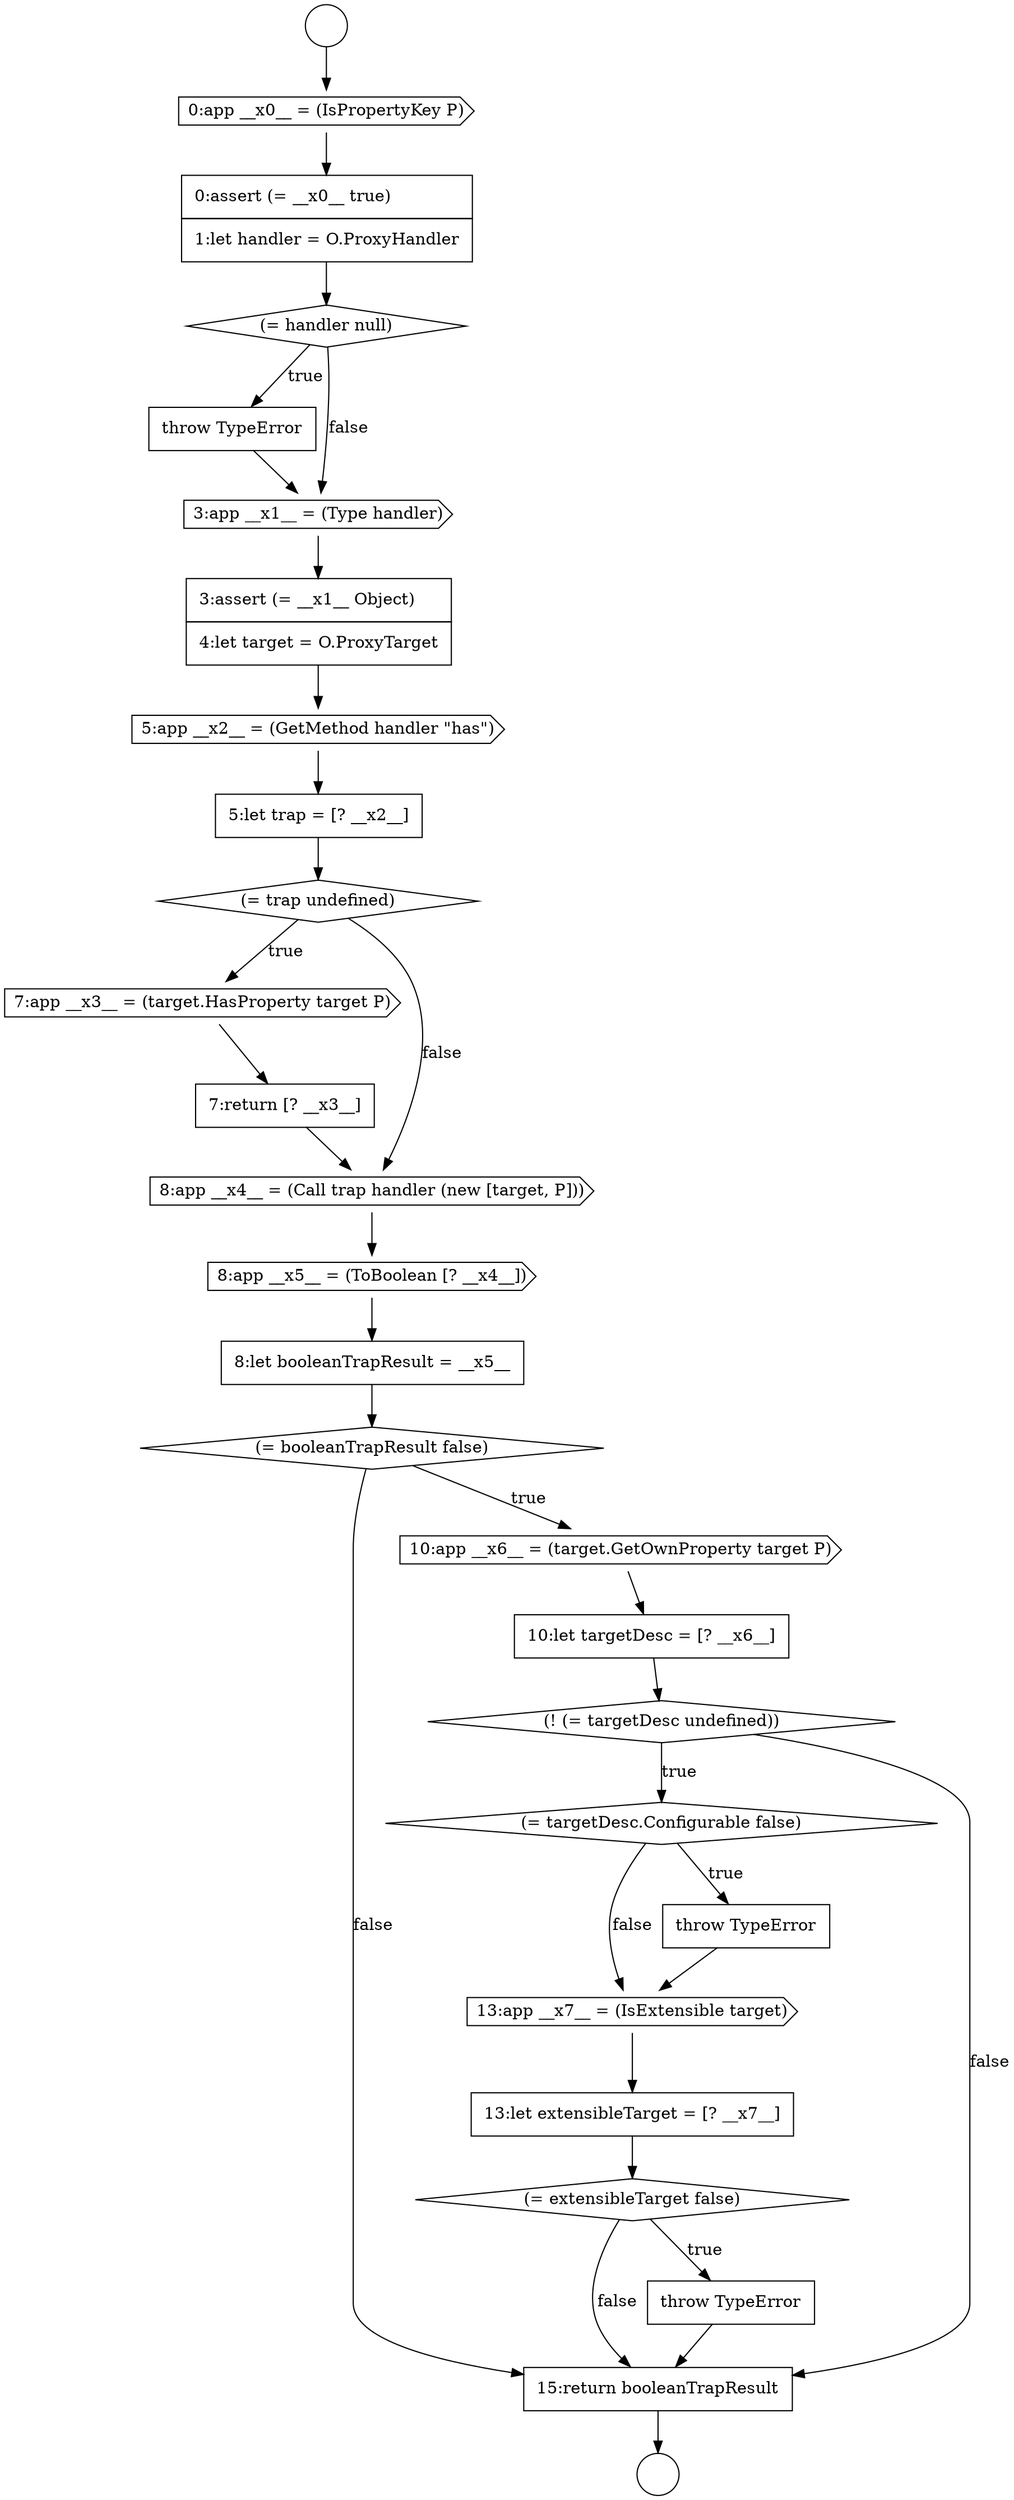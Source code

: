 digraph {
  node2854 [shape=none, margin=0, label=<<font color="black">
    <table border="0" cellborder="1" cellspacing="0" cellpadding="10">
      <tr><td align="left">3:assert (= __x1__ Object)</td></tr>
      <tr><td align="left">4:let target = O.ProxyTarget</td></tr>
    </table>
  </font>> color="black" fillcolor="white" style=filled]
  node2869 [shape=cds, label=<<font color="black">13:app __x7__ = (IsExtensible target)</font>> color="black" fillcolor="white" style=filled]
  node2861 [shape=cds, label=<<font color="black">8:app __x5__ = (ToBoolean [? __x4__])</font>> color="black" fillcolor="white" style=filled]
  node2858 [shape=cds, label=<<font color="black">7:app __x3__ = (target.HasProperty target P)</font>> color="black" fillcolor="white" style=filled]
  node2868 [shape=none, margin=0, label=<<font color="black">
    <table border="0" cellborder="1" cellspacing="0" cellpadding="10">
      <tr><td align="left">throw TypeError</td></tr>
    </table>
  </font>> color="black" fillcolor="white" style=filled]
  node2867 [shape=diamond, label=<<font color="black">(= targetDesc.Configurable false)</font>> color="black" fillcolor="white" style=filled]
  node2866 [shape=diamond, label=<<font color="black">(! (= targetDesc undefined))</font>> color="black" fillcolor="white" style=filled]
  node2857 [shape=diamond, label=<<font color="black">(= trap undefined)</font>> color="black" fillcolor="white" style=filled]
  node2852 [shape=none, margin=0, label=<<font color="black">
    <table border="0" cellborder="1" cellspacing="0" cellpadding="10">
      <tr><td align="left">throw TypeError</td></tr>
    </table>
  </font>> color="black" fillcolor="white" style=filled]
  node2873 [shape=none, margin=0, label=<<font color="black">
    <table border="0" cellborder="1" cellspacing="0" cellpadding="10">
      <tr><td align="left">15:return booleanTrapResult</td></tr>
    </table>
  </font>> color="black" fillcolor="white" style=filled]
  node2872 [shape=none, margin=0, label=<<font color="black">
    <table border="0" cellborder="1" cellspacing="0" cellpadding="10">
      <tr><td align="left">throw TypeError</td></tr>
    </table>
  </font>> color="black" fillcolor="white" style=filled]
  node2851 [shape=diamond, label=<<font color="black">(= handler null)</font>> color="black" fillcolor="white" style=filled]
  node2862 [shape=none, margin=0, label=<<font color="black">
    <table border="0" cellborder="1" cellspacing="0" cellpadding="10">
      <tr><td align="left">8:let booleanTrapResult = __x5__</td></tr>
    </table>
  </font>> color="black" fillcolor="white" style=filled]
  node2859 [shape=none, margin=0, label=<<font color="black">
    <table border="0" cellborder="1" cellspacing="0" cellpadding="10">
      <tr><td align="left">7:return [? __x3__]</td></tr>
    </table>
  </font>> color="black" fillcolor="white" style=filled]
  node2849 [shape=cds, label=<<font color="black">0:app __x0__ = (IsPropertyKey P)</font>> color="black" fillcolor="white" style=filled]
  node2856 [shape=none, margin=0, label=<<font color="black">
    <table border="0" cellborder="1" cellspacing="0" cellpadding="10">
      <tr><td align="left">5:let trap = [? __x2__]</td></tr>
    </table>
  </font>> color="black" fillcolor="white" style=filled]
  node2871 [shape=diamond, label=<<font color="black">(= extensibleTarget false)</font>> color="black" fillcolor="white" style=filled]
  node2863 [shape=diamond, label=<<font color="black">(= booleanTrapResult false)</font>> color="black" fillcolor="white" style=filled]
  node2850 [shape=none, margin=0, label=<<font color="black">
    <table border="0" cellborder="1" cellspacing="0" cellpadding="10">
      <tr><td align="left">0:assert (= __x0__ true)</td></tr>
      <tr><td align="left">1:let handler = O.ProxyHandler</td></tr>
    </table>
  </font>> color="black" fillcolor="white" style=filled]
  node2860 [shape=cds, label=<<font color="black">8:app __x4__ = (Call trap handler (new [target, P]))</font>> color="black" fillcolor="white" style=filled]
  node2848 [shape=circle label=" " color="black" fillcolor="white" style=filled]
  node2865 [shape=none, margin=0, label=<<font color="black">
    <table border="0" cellborder="1" cellspacing="0" cellpadding="10">
      <tr><td align="left">10:let targetDesc = [? __x6__]</td></tr>
    </table>
  </font>> color="black" fillcolor="white" style=filled]
  node2870 [shape=none, margin=0, label=<<font color="black">
    <table border="0" cellborder="1" cellspacing="0" cellpadding="10">
      <tr><td align="left">13:let extensibleTarget = [? __x7__]</td></tr>
    </table>
  </font>> color="black" fillcolor="white" style=filled]
  node2855 [shape=cds, label=<<font color="black">5:app __x2__ = (GetMethod handler &quot;has&quot;)</font>> color="black" fillcolor="white" style=filled]
  node2853 [shape=cds, label=<<font color="black">3:app __x1__ = (Type handler)</font>> color="black" fillcolor="white" style=filled]
  node2847 [shape=circle label=" " color="black" fillcolor="white" style=filled]
  node2864 [shape=cds, label=<<font color="black">10:app __x6__ = (target.GetOwnProperty target P)</font>> color="black" fillcolor="white" style=filled]
  node2859 -> node2860 [ color="black"]
  node2867 -> node2868 [label=<<font color="black">true</font>> color="black"]
  node2867 -> node2869 [label=<<font color="black">false</font>> color="black"]
  node2864 -> node2865 [ color="black"]
  node2856 -> node2857 [ color="black"]
  node2860 -> node2861 [ color="black"]
  node2852 -> node2853 [ color="black"]
  node2873 -> node2848 [ color="black"]
  node2871 -> node2872 [label=<<font color="black">true</font>> color="black"]
  node2871 -> node2873 [label=<<font color="black">false</font>> color="black"]
  node2850 -> node2851 [ color="black"]
  node2872 -> node2873 [ color="black"]
  node2851 -> node2852 [label=<<font color="black">true</font>> color="black"]
  node2851 -> node2853 [label=<<font color="black">false</font>> color="black"]
  node2854 -> node2855 [ color="black"]
  node2868 -> node2869 [ color="black"]
  node2869 -> node2870 [ color="black"]
  node2857 -> node2858 [label=<<font color="black">true</font>> color="black"]
  node2857 -> node2860 [label=<<font color="black">false</font>> color="black"]
  node2847 -> node2849 [ color="black"]
  node2862 -> node2863 [ color="black"]
  node2855 -> node2856 [ color="black"]
  node2853 -> node2854 [ color="black"]
  node2863 -> node2864 [label=<<font color="black">true</font>> color="black"]
  node2863 -> node2873 [label=<<font color="black">false</font>> color="black"]
  node2865 -> node2866 [ color="black"]
  node2849 -> node2850 [ color="black"]
  node2866 -> node2867 [label=<<font color="black">true</font>> color="black"]
  node2866 -> node2873 [label=<<font color="black">false</font>> color="black"]
  node2861 -> node2862 [ color="black"]
  node2858 -> node2859 [ color="black"]
  node2870 -> node2871 [ color="black"]
}

